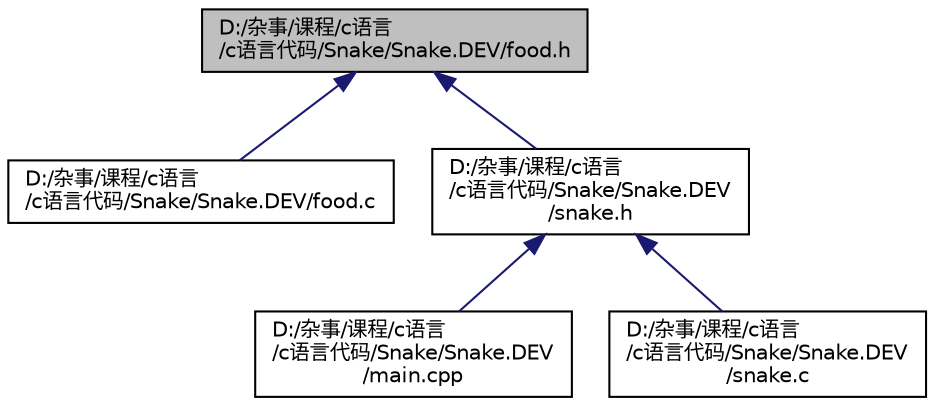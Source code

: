 digraph "D:/杂事/课程/c语言/c语言代码/Snake/Snake.DEV/food.h"
{
  edge [fontname="Helvetica",fontsize="10",labelfontname="Helvetica",labelfontsize="10"];
  node [fontname="Helvetica",fontsize="10",shape=record];
  Node1 [label="D:/杂事/课程/c语言\l/c语言代码/Snake/Snake.DEV/food.h",height=0.2,width=0.4,color="black", fillcolor="grey75", style="filled", fontcolor="black"];
  Node1 -> Node2 [dir="back",color="midnightblue",fontsize="10",style="solid",fontname="Helvetica"];
  Node2 [label="D:/杂事/课程/c语言\l/c语言代码/Snake/Snake.DEV/food.c",height=0.2,width=0.4,color="black", fillcolor="white", style="filled",URL="$food_8c.html"];
  Node1 -> Node3 [dir="back",color="midnightblue",fontsize="10",style="solid",fontname="Helvetica"];
  Node3 [label="D:/杂事/课程/c语言\l/c语言代码/Snake/Snake.DEV\l/snake.h",height=0.2,width=0.4,color="black", fillcolor="white", style="filled",URL="$snake_8h.html"];
  Node3 -> Node4 [dir="back",color="midnightblue",fontsize="10",style="solid",fontname="Helvetica"];
  Node4 [label="D:/杂事/课程/c语言\l/c语言代码/Snake/Snake.DEV\l/main.cpp",height=0.2,width=0.4,color="black", fillcolor="white", style="filled",URL="$main_8cpp.html",tooltip="snake "];
  Node3 -> Node5 [dir="back",color="midnightblue",fontsize="10",style="solid",fontname="Helvetica"];
  Node5 [label="D:/杂事/课程/c语言\l/c语言代码/Snake/Snake.DEV\l/snake.c",height=0.2,width=0.4,color="black", fillcolor="white", style="filled",URL="$snake_8c.html"];
}
